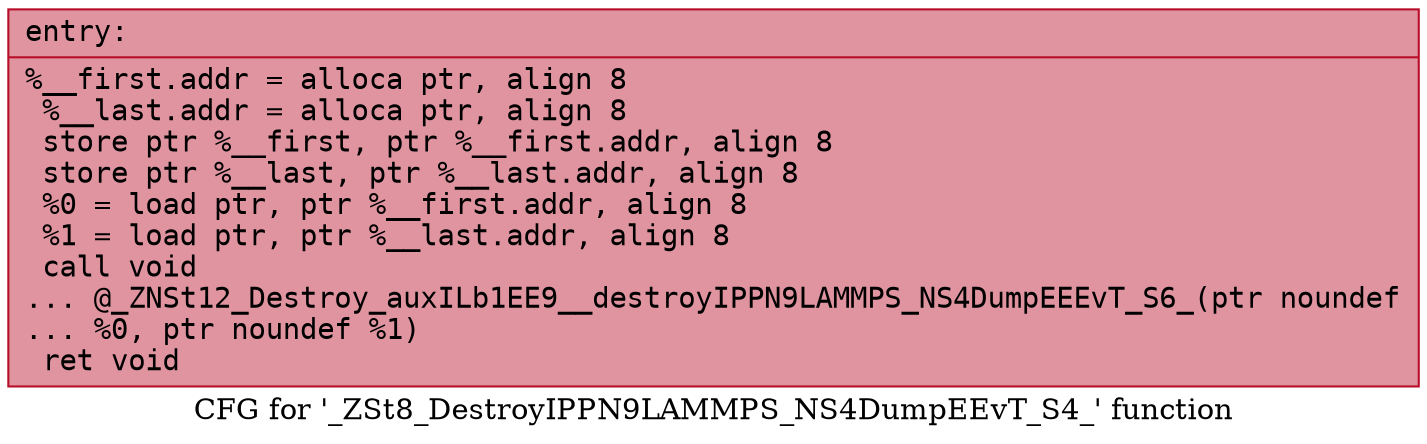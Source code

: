 digraph "CFG for '_ZSt8_DestroyIPPN9LAMMPS_NS4DumpEEvT_S4_' function" {
	label="CFG for '_ZSt8_DestroyIPPN9LAMMPS_NS4DumpEEvT_S4_' function";

	Node0x559d9a31cc30 [shape=record,color="#b70d28ff", style=filled, fillcolor="#b70d2870" fontname="Courier",label="{entry:\l|  %__first.addr = alloca ptr, align 8\l  %__last.addr = alloca ptr, align 8\l  store ptr %__first, ptr %__first.addr, align 8\l  store ptr %__last, ptr %__last.addr, align 8\l  %0 = load ptr, ptr %__first.addr, align 8\l  %1 = load ptr, ptr %__last.addr, align 8\l  call void\l... @_ZNSt12_Destroy_auxILb1EE9__destroyIPPN9LAMMPS_NS4DumpEEEvT_S6_(ptr noundef\l... %0, ptr noundef %1)\l  ret void\l}"];
}
